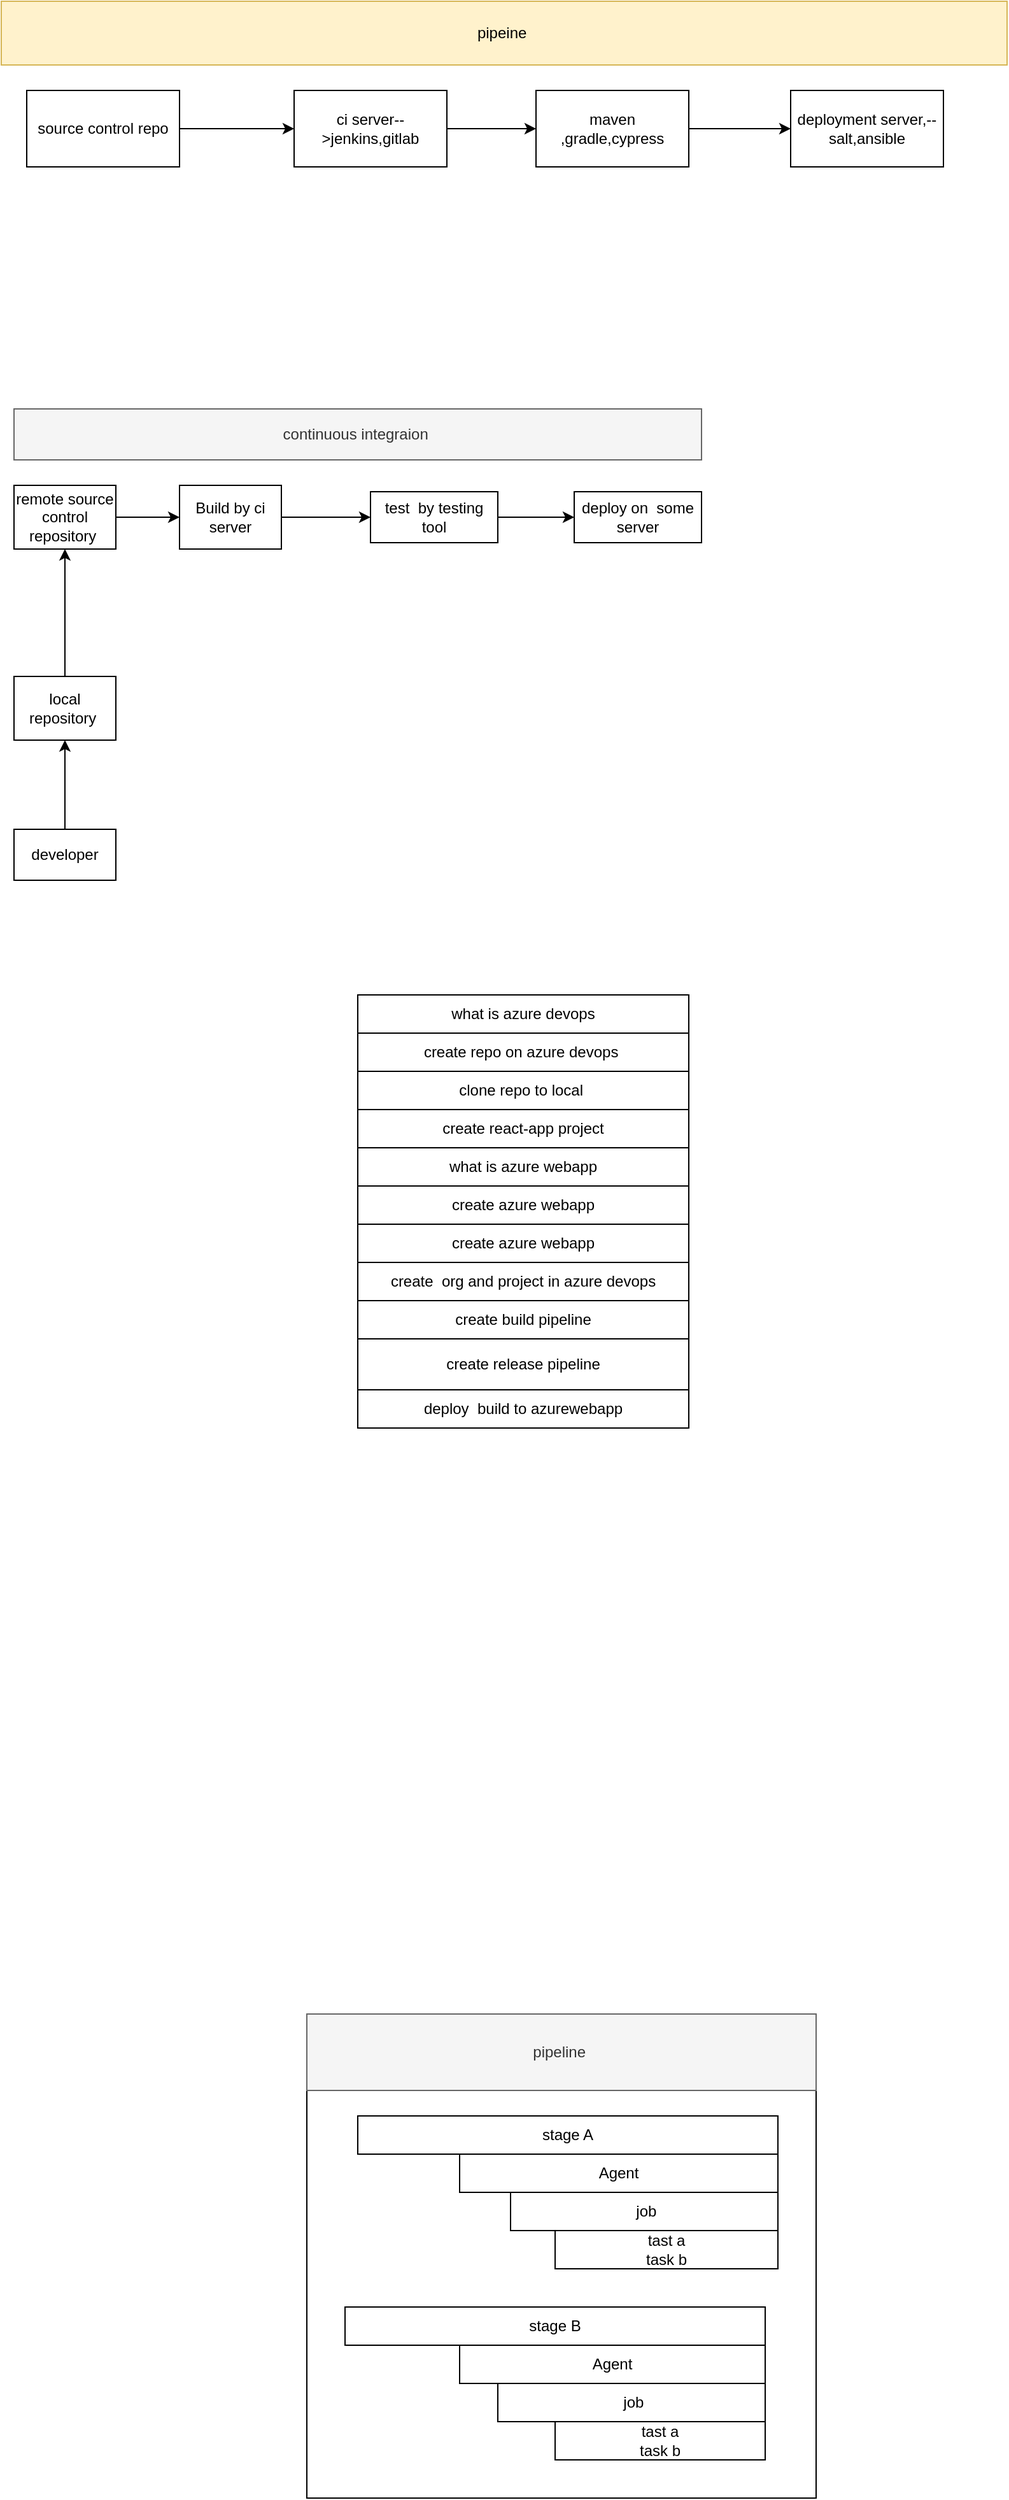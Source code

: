 <mxfile version="14.6.10" type="github">
  <diagram id="NxdACNmFoD3Xdb2OtKcL" name="Page-1">
    <mxGraphModel dx="868" dy="450" grid="1" gridSize="10" guides="1" tooltips="1" connect="1" arrows="1" fold="1" page="1" pageScale="1" pageWidth="1100" pageHeight="850" math="0" shadow="0">
      <root>
        <mxCell id="0" />
        <mxCell id="1" parent="0" />
        <mxCell id="9UxhFUJoxMNwxkB32EQx-5" value="" style="edgeStyle=orthogonalEdgeStyle;rounded=0;orthogonalLoop=1;jettySize=auto;html=1;" parent="1" source="9UxhFUJoxMNwxkB32EQx-1" target="9UxhFUJoxMNwxkB32EQx-2" edge="1">
          <mxGeometry relative="1" as="geometry" />
        </mxCell>
        <mxCell id="9UxhFUJoxMNwxkB32EQx-1" value="remote source control repository&amp;nbsp;" style="rounded=0;whiteSpace=wrap;html=1;" parent="1" vertex="1">
          <mxGeometry x="20" y="540" width="80" height="50" as="geometry" />
        </mxCell>
        <mxCell id="9UxhFUJoxMNwxkB32EQx-9" value="" style="edgeStyle=orthogonalEdgeStyle;rounded=0;orthogonalLoop=1;jettySize=auto;html=1;" parent="1" source="9UxhFUJoxMNwxkB32EQx-2" target="9UxhFUJoxMNwxkB32EQx-8" edge="1">
          <mxGeometry relative="1" as="geometry" />
        </mxCell>
        <mxCell id="9UxhFUJoxMNwxkB32EQx-2" value="Build by ci server" style="rounded=0;whiteSpace=wrap;html=1;" parent="1" vertex="1">
          <mxGeometry x="150" y="540" width="80" height="50" as="geometry" />
        </mxCell>
        <mxCell id="9UxhFUJoxMNwxkB32EQx-12" value="" style="edgeStyle=orthogonalEdgeStyle;rounded=0;orthogonalLoop=1;jettySize=auto;html=1;" parent="1" source="9UxhFUJoxMNwxkB32EQx-8" target="9UxhFUJoxMNwxkB32EQx-11" edge="1">
          <mxGeometry relative="1" as="geometry" />
        </mxCell>
        <mxCell id="9UxhFUJoxMNwxkB32EQx-8" value="test&amp;nbsp; by testing tool" style="rounded=0;whiteSpace=wrap;html=1;" parent="1" vertex="1">
          <mxGeometry x="300" y="545" width="100" height="40" as="geometry" />
        </mxCell>
        <mxCell id="9UxhFUJoxMNwxkB32EQx-10" value="continuous integraion&amp;nbsp;" style="rounded=0;whiteSpace=wrap;html=1;fillColor=#f5f5f5;strokeColor=#666666;fontColor=#333333;" parent="1" vertex="1">
          <mxGeometry x="20" y="480" width="540" height="40" as="geometry" />
        </mxCell>
        <mxCell id="9UxhFUJoxMNwxkB32EQx-11" value="deploy on&amp;nbsp; some server" style="rounded=0;whiteSpace=wrap;html=1;" parent="1" vertex="1">
          <mxGeometry x="460" y="545" width="100" height="40" as="geometry" />
        </mxCell>
        <mxCell id="9UxhFUJoxMNwxkB32EQx-15" value="" style="edgeStyle=orthogonalEdgeStyle;rounded=0;orthogonalLoop=1;jettySize=auto;html=1;" parent="1" source="9UxhFUJoxMNwxkB32EQx-14" target="9UxhFUJoxMNwxkB32EQx-1" edge="1">
          <mxGeometry relative="1" as="geometry" />
        </mxCell>
        <mxCell id="9UxhFUJoxMNwxkB32EQx-14" value="local repository&amp;nbsp;" style="rounded=0;whiteSpace=wrap;html=1;" parent="1" vertex="1">
          <mxGeometry x="20" y="690" width="80" height="50" as="geometry" />
        </mxCell>
        <mxCell id="9UxhFUJoxMNwxkB32EQx-17" value="" style="edgeStyle=orthogonalEdgeStyle;rounded=0;orthogonalLoop=1;jettySize=auto;html=1;" parent="1" source="9UxhFUJoxMNwxkB32EQx-16" target="9UxhFUJoxMNwxkB32EQx-14" edge="1">
          <mxGeometry relative="1" as="geometry" />
        </mxCell>
        <mxCell id="9UxhFUJoxMNwxkB32EQx-16" value="developer" style="rounded=0;whiteSpace=wrap;html=1;" parent="1" vertex="1">
          <mxGeometry x="20" y="810" width="80" height="40" as="geometry" />
        </mxCell>
        <mxCell id="9UxhFUJoxMNwxkB32EQx-19" value="what is azure devops" style="rounded=0;whiteSpace=wrap;html=1;" parent="1" vertex="1">
          <mxGeometry x="290" y="940" width="260" height="30" as="geometry" />
        </mxCell>
        <mxCell id="2LHFZdpEcFpml1XUHQaW-14" value="" style="edgeStyle=orthogonalEdgeStyle;rounded=0;orthogonalLoop=1;jettySize=auto;html=1;" edge="1" parent="1" source="2LHFZdpEcFpml1XUHQaW-1" target="2LHFZdpEcFpml1XUHQaW-3">
          <mxGeometry relative="1" as="geometry" />
        </mxCell>
        <mxCell id="2LHFZdpEcFpml1XUHQaW-1" value="ci server--&amp;gt;jenkins,gitlab" style="rounded=0;whiteSpace=wrap;html=1;" vertex="1" parent="1">
          <mxGeometry x="240" y="230" width="120" height="60" as="geometry" />
        </mxCell>
        <mxCell id="2LHFZdpEcFpml1XUHQaW-13" value="" style="edgeStyle=orthogonalEdgeStyle;rounded=0;orthogonalLoop=1;jettySize=auto;html=1;" edge="1" parent="1" source="2LHFZdpEcFpml1XUHQaW-2" target="2LHFZdpEcFpml1XUHQaW-1">
          <mxGeometry relative="1" as="geometry" />
        </mxCell>
        <mxCell id="2LHFZdpEcFpml1XUHQaW-2" value="source control repo" style="rounded=0;whiteSpace=wrap;html=1;" vertex="1" parent="1">
          <mxGeometry x="30" y="230" width="120" height="60" as="geometry" />
        </mxCell>
        <mxCell id="2LHFZdpEcFpml1XUHQaW-15" value="" style="edgeStyle=orthogonalEdgeStyle;rounded=0;orthogonalLoop=1;jettySize=auto;html=1;" edge="1" parent="1" source="2LHFZdpEcFpml1XUHQaW-3" target="2LHFZdpEcFpml1XUHQaW-4">
          <mxGeometry relative="1" as="geometry" />
        </mxCell>
        <mxCell id="2LHFZdpEcFpml1XUHQaW-3" value="maven ,gradle,cypress" style="rounded=0;whiteSpace=wrap;html=1;" vertex="1" parent="1">
          <mxGeometry x="430" y="230" width="120" height="60" as="geometry" />
        </mxCell>
        <mxCell id="2LHFZdpEcFpml1XUHQaW-4" value="deployment server,--salt,ansible" style="rounded=0;whiteSpace=wrap;html=1;" vertex="1" parent="1">
          <mxGeometry x="630" y="230" width="120" height="60" as="geometry" />
        </mxCell>
        <mxCell id="2LHFZdpEcFpml1XUHQaW-6" value="pipeine&amp;nbsp;" style="rounded=0;whiteSpace=wrap;html=1;fillColor=#fff2cc;strokeColor=#d6b656;" vertex="1" parent="1">
          <mxGeometry x="10" y="160" width="790" height="50" as="geometry" />
        </mxCell>
        <mxCell id="2LHFZdpEcFpml1XUHQaW-7" value="create repo on azure devops&amp;nbsp;" style="rounded=0;whiteSpace=wrap;html=1;" vertex="1" parent="1">
          <mxGeometry x="290" y="970" width="260" height="30" as="geometry" />
        </mxCell>
        <mxCell id="2LHFZdpEcFpml1XUHQaW-8" value="clone repo to local&amp;nbsp;" style="rounded=0;whiteSpace=wrap;html=1;" vertex="1" parent="1">
          <mxGeometry x="290" y="1000" width="260" height="30" as="geometry" />
        </mxCell>
        <mxCell id="2LHFZdpEcFpml1XUHQaW-9" value="create react-app project" style="rounded=0;whiteSpace=wrap;html=1;" vertex="1" parent="1">
          <mxGeometry x="290" y="1030" width="260" height="30" as="geometry" />
        </mxCell>
        <mxCell id="2LHFZdpEcFpml1XUHQaW-10" value="what is azure webapp" style="rounded=0;whiteSpace=wrap;html=1;" vertex="1" parent="1">
          <mxGeometry x="290" y="1060" width="260" height="30" as="geometry" />
        </mxCell>
        <mxCell id="2LHFZdpEcFpml1XUHQaW-11" value="create azure webapp" style="rounded=0;whiteSpace=wrap;html=1;" vertex="1" parent="1">
          <mxGeometry x="290" y="1090" width="260" height="30" as="geometry" />
        </mxCell>
        <mxCell id="2LHFZdpEcFpml1XUHQaW-12" value="create azure webapp" style="rounded=0;whiteSpace=wrap;html=1;" vertex="1" parent="1">
          <mxGeometry x="290" y="1120" width="260" height="30" as="geometry" />
        </mxCell>
        <mxCell id="2LHFZdpEcFpml1XUHQaW-16" value="create&amp;nbsp; org and project in azure devops" style="rounded=0;whiteSpace=wrap;html=1;" vertex="1" parent="1">
          <mxGeometry x="290" y="1150" width="260" height="30" as="geometry" />
        </mxCell>
        <mxCell id="2LHFZdpEcFpml1XUHQaW-17" value="create build pipeline" style="rounded=0;whiteSpace=wrap;html=1;" vertex="1" parent="1">
          <mxGeometry x="290" y="1180" width="260" height="30" as="geometry" />
        </mxCell>
        <mxCell id="2LHFZdpEcFpml1XUHQaW-18" value="create release pipeline" style="rounded=0;whiteSpace=wrap;html=1;" vertex="1" parent="1">
          <mxGeometry x="290" y="1210" width="260" height="40" as="geometry" />
        </mxCell>
        <mxCell id="2LHFZdpEcFpml1XUHQaW-19" value="deploy&amp;nbsp; build to azurewebapp" style="rounded=0;whiteSpace=wrap;html=1;" vertex="1" parent="1">
          <mxGeometry x="290" y="1250" width="260" height="30" as="geometry" />
        </mxCell>
        <mxCell id="2LHFZdpEcFpml1XUHQaW-35" value="" style="rounded=0;whiteSpace=wrap;html=1;" vertex="1" parent="1">
          <mxGeometry x="250" y="1800" width="400" height="320" as="geometry" />
        </mxCell>
        <mxCell id="2LHFZdpEcFpml1XUHQaW-36" value="stage A" style="rounded=0;whiteSpace=wrap;html=1;" vertex="1" parent="1">
          <mxGeometry x="290" y="1820" width="330" height="30" as="geometry" />
        </mxCell>
        <mxCell id="2LHFZdpEcFpml1XUHQaW-37" value="Agent" style="rounded=0;whiteSpace=wrap;html=1;" vertex="1" parent="1">
          <mxGeometry x="370" y="1850" width="250" height="30" as="geometry" />
        </mxCell>
        <mxCell id="2LHFZdpEcFpml1XUHQaW-38" value="stage B" style="rounded=0;whiteSpace=wrap;html=1;" vertex="1" parent="1">
          <mxGeometry x="280" y="1970" width="330" height="30" as="geometry" />
        </mxCell>
        <mxCell id="2LHFZdpEcFpml1XUHQaW-39" value="&amp;nbsp;job" style="rounded=0;whiteSpace=wrap;html=1;" vertex="1" parent="1">
          <mxGeometry x="410" y="1880" width="210" height="30" as="geometry" />
        </mxCell>
        <mxCell id="2LHFZdpEcFpml1XUHQaW-40" value="tast a&lt;br&gt;task b" style="rounded=0;whiteSpace=wrap;html=1;" vertex="1" parent="1">
          <mxGeometry x="445" y="1910" width="175" height="30" as="geometry" />
        </mxCell>
        <mxCell id="2LHFZdpEcFpml1XUHQaW-41" value="Agent" style="rounded=0;whiteSpace=wrap;html=1;" vertex="1" parent="1">
          <mxGeometry x="370" y="2000" width="240" height="30" as="geometry" />
        </mxCell>
        <mxCell id="2LHFZdpEcFpml1XUHQaW-42" value="&amp;nbsp;job" style="rounded=0;whiteSpace=wrap;html=1;" vertex="1" parent="1">
          <mxGeometry x="400" y="2030" width="210" height="30" as="geometry" />
        </mxCell>
        <mxCell id="2LHFZdpEcFpml1XUHQaW-43" value="tast a&lt;br&gt;task b" style="rounded=0;whiteSpace=wrap;html=1;" vertex="1" parent="1">
          <mxGeometry x="445" y="2060" width="165" height="30" as="geometry" />
        </mxCell>
        <mxCell id="2LHFZdpEcFpml1XUHQaW-44" value="pipeline&amp;nbsp;" style="rounded=0;whiteSpace=wrap;html=1;fillColor=#f5f5f5;strokeColor=#666666;fontColor=#333333;" vertex="1" parent="1">
          <mxGeometry x="250" y="1740" width="400" height="60" as="geometry" />
        </mxCell>
      </root>
    </mxGraphModel>
  </diagram>
</mxfile>
